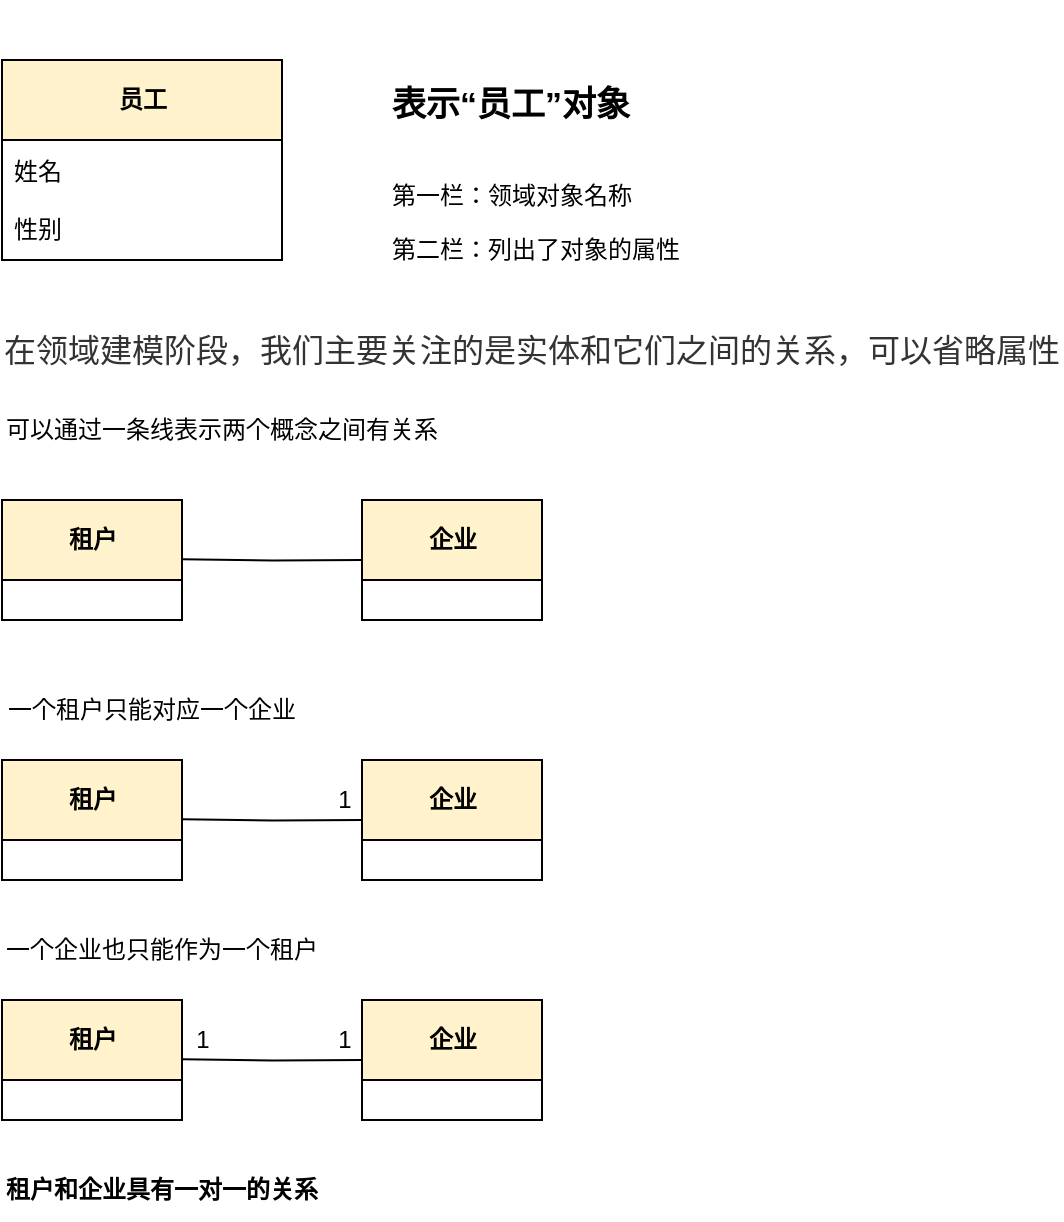 <mxfile version="20.7.4" type="device" pages="6"><diagram id="eKJdqd4EOX9Rdta-vBhV" name="一对一关联"><mxGraphModel dx="273" dy="810" grid="1" gridSize="10" guides="1" tooltips="1" connect="1" arrows="1" fold="1" page="1" pageScale="1" pageWidth="827" pageHeight="1169" math="0" shadow="0"><root><mxCell id="0"/><mxCell id="1" parent="0"/><mxCell id="ZafRibYOGoRavi8sq0Tk-17" value="&lt;div style=&quot;&quot;&gt;&lt;b style=&quot;background-color: rgb(255, 243, 204);&quot;&gt;员工&lt;/b&gt;&lt;/div&gt;" style="swimlane;fontStyle=0;align=center;verticalAlign=middle;childLayout=stackLayout;horizontal=1;startSize=40;horizontalStack=0;resizeParent=1;resizeParentMax=0;resizeLast=0;collapsible=0;marginBottom=0;html=1;fillColor=#fff2cc;strokeColor=#000000;" parent="1" vertex="1"><mxGeometry x="850" y="40" width="140" height="100" as="geometry"/></mxCell><mxCell id="ZafRibYOGoRavi8sq0Tk-18" value="姓名&lt;br&gt;&lt;br&gt;性别" style="text;html=1;strokeColor=none;fillColor=none;align=left;verticalAlign=middle;spacingLeft=4;spacingRight=4;overflow=hidden;rotatable=0;points=[[0,0.5],[1,0.5]];portConstraint=eastwest;" parent="ZafRibYOGoRavi8sq0Tk-17" vertex="1"><mxGeometry y="40" width="140" height="60" as="geometry"/></mxCell><mxCell id="ZafRibYOGoRavi8sq0Tk-24" value="&lt;h1&gt;&lt;font style=&quot;font-size: 17px;&quot;&gt;表示“员工”对象&lt;/font&gt;&lt;/h1&gt;&lt;p style=&quot;font-size: 12px;&quot;&gt;&lt;font style=&quot;font-size: 12px;&quot;&gt;第一栏：领域对象名称&lt;/font&gt;&lt;/p&gt;&lt;p style=&quot;font-size: 12px;&quot;&gt;&lt;font style=&quot;font-size: 12px;&quot;&gt;第二栏：列出了对象的属性&lt;/font&gt;&lt;/p&gt;" style="text;html=1;strokeColor=none;fillColor=none;spacing=5;spacingTop=-20;whiteSpace=wrap;overflow=hidden;rounded=0;labelBackgroundColor=#FFFFFF;fontSize=18;" parent="1" vertex="1"><mxGeometry x="1040" y="20" width="160" height="140" as="geometry"/></mxCell><mxCell id="ZafRibYOGoRavi8sq0Tk-26" value="&lt;span style=&quot;color: rgb(51, 51, 51); font-family: &amp;quot;PingFang SC&amp;quot;, Avenir, Tahoma, Arial, &amp;quot;Lantinghei SC&amp;quot;, &amp;quot;Microsoft Yahei&amp;quot;, &amp;quot;Hiragino Sans GB&amp;quot;, &amp;quot;Microsoft Sans Serif&amp;quot;, &amp;quot;WenQuanYi Micro Hei&amp;quot;, Helvetica, sans-serif; font-size: 16px; text-align: start;&quot;&gt;在领域建模阶段，我们主要关注的是实体和它们之间的关系，可以省略属性&lt;/span&gt;" style="text;html=1;strokeColor=none;fillColor=none;align=center;verticalAlign=middle;whiteSpace=wrap;rounded=0;labelBackgroundColor=#FFFFFF;fontSize=12;" parent="1" vertex="1"><mxGeometry x="850" y="170" width="530" height="30" as="geometry"/></mxCell><mxCell id="ZafRibYOGoRavi8sq0Tk-27" value="可以通过一条线表示两个概念之间有关系" style="text;html=1;strokeColor=none;fillColor=none;align=center;verticalAlign=middle;whiteSpace=wrap;rounded=0;labelBackgroundColor=#FFFFFF;fontSize=12;" parent="1" vertex="1"><mxGeometry x="850" y="210" width="220" height="30" as="geometry"/></mxCell><mxCell id="ZafRibYOGoRavi8sq0Tk-28" value="&lt;div style=&quot;&quot;&gt;&lt;b style=&quot;background-color: rgb(255, 243, 204);&quot;&gt;租户&lt;/b&gt;&lt;/div&gt;" style="swimlane;fontStyle=0;align=center;verticalAlign=middle;childLayout=stackLayout;horizontal=1;startSize=40;horizontalStack=0;resizeParent=1;resizeParentMax=0;resizeLast=0;collapsible=0;marginBottom=0;html=1;fillColor=#fff2cc;strokeColor=#000000;" parent="1" vertex="1"><mxGeometry x="850" y="260" width="90" height="60" as="geometry"/></mxCell><mxCell id="ZafRibYOGoRavi8sq0Tk-30" value="&lt;div style=&quot;&quot;&gt;&lt;b style=&quot;background-color: rgb(255, 243, 204);&quot;&gt;企业&lt;/b&gt;&lt;/div&gt;" style="swimlane;fontStyle=0;align=center;verticalAlign=middle;childLayout=stackLayout;horizontal=1;startSize=40;horizontalStack=0;resizeParent=1;resizeParentMax=0;resizeLast=0;collapsible=0;marginBottom=0;html=1;fillColor=#fff2cc;strokeColor=#000000;" parent="1" vertex="1"><mxGeometry x="1030" y="260" width="90" height="60" as="geometry"/></mxCell><mxCell id="ZafRibYOGoRavi8sq0Tk-39" value="" style="endArrow=none;html=1;endSize=12;startArrow=none;startSize=14;startFill=0;edgeStyle=orthogonalEdgeStyle;align=center;verticalAlign=bottom;endFill=0;rounded=0;fontSize=12;entryX=0;entryY=0.5;entryDx=0;entryDy=0;" parent="1" target="ZafRibYOGoRavi8sq0Tk-30" edge="1"><mxGeometry y="3" relative="1" as="geometry"><mxPoint x="940" y="289.68" as="sourcePoint"/><mxPoint x="1010" y="289.68" as="targetPoint"/><Array as="points"/></mxGeometry></mxCell><mxCell id="ZafRibYOGoRavi8sq0Tk-40" value="一个租户只能对应一个企业" style="text;html=1;strokeColor=none;fillColor=none;align=center;verticalAlign=middle;whiteSpace=wrap;rounded=0;labelBackgroundColor=#FFFFFF;fontSize=12;" parent="1" vertex="1"><mxGeometry x="850" y="350" width="150" height="30" as="geometry"/></mxCell><mxCell id="ZafRibYOGoRavi8sq0Tk-50" value="&lt;div style=&quot;&quot;&gt;&lt;b style=&quot;background-color: rgb(255, 243, 204);&quot;&gt;租户&lt;/b&gt;&lt;/div&gt;" style="swimlane;fontStyle=0;align=center;verticalAlign=middle;childLayout=stackLayout;horizontal=1;startSize=40;horizontalStack=0;resizeParent=1;resizeParentMax=0;resizeLast=0;collapsible=0;marginBottom=0;html=1;fillColor=#fff2cc;strokeColor=#000000;" parent="1" vertex="1"><mxGeometry x="850" y="390" width="90" height="60" as="geometry"/></mxCell><mxCell id="ZafRibYOGoRavi8sq0Tk-51" value="&lt;div style=&quot;&quot;&gt;&lt;b style=&quot;background-color: rgb(255, 243, 204);&quot;&gt;企业&lt;/b&gt;&lt;/div&gt;" style="swimlane;fontStyle=0;align=center;verticalAlign=middle;childLayout=stackLayout;horizontal=1;startSize=40;horizontalStack=0;resizeParent=1;resizeParentMax=0;resizeLast=0;collapsible=0;marginBottom=0;html=1;fillColor=#fff2cc;strokeColor=#000000;" parent="1" vertex="1"><mxGeometry x="1030" y="390" width="90" height="60" as="geometry"/></mxCell><mxCell id="ZafRibYOGoRavi8sq0Tk-52" value="" style="endArrow=none;html=1;endSize=12;startArrow=none;startSize=14;startFill=0;edgeStyle=orthogonalEdgeStyle;align=center;verticalAlign=bottom;endFill=0;rounded=0;fontSize=12;entryX=0;entryY=0.5;entryDx=0;entryDy=0;" parent="1" target="ZafRibYOGoRavi8sq0Tk-51" edge="1"><mxGeometry y="3" relative="1" as="geometry"><mxPoint x="940" y="419.68" as="sourcePoint"/><mxPoint x="1010" y="419.68" as="targetPoint"/><Array as="points"/></mxGeometry></mxCell><mxCell id="ZafRibYOGoRavi8sq0Tk-53" value="1" style="edgeLabel;html=1;align=center;verticalAlign=middle;resizable=0;points=[];fontSize=12;" parent="ZafRibYOGoRavi8sq0Tk-52" vertex="1" connectable="0"><mxGeometry x="0.278" relative="1" as="geometry"><mxPoint x="23" y="-10" as="offset"/></mxGeometry></mxCell><mxCell id="ZafRibYOGoRavi8sq0Tk-54" value="一个企业也只能作为一个租户" style="text;html=1;strokeColor=none;fillColor=none;align=center;verticalAlign=middle;whiteSpace=wrap;rounded=0;labelBackgroundColor=#FFFFFF;fontSize=12;" parent="1" vertex="1"><mxGeometry x="850" y="470" width="160" height="30" as="geometry"/></mxCell><mxCell id="ZafRibYOGoRavi8sq0Tk-55" value="&lt;div style=&quot;&quot;&gt;&lt;b style=&quot;background-color: rgb(255, 243, 204);&quot;&gt;租户&lt;/b&gt;&lt;/div&gt;" style="swimlane;fontStyle=0;align=center;verticalAlign=middle;childLayout=stackLayout;horizontal=1;startSize=40;horizontalStack=0;resizeParent=1;resizeParentMax=0;resizeLast=0;collapsible=0;marginBottom=0;html=1;fillColor=#fff2cc;strokeColor=#000000;" parent="1" vertex="1"><mxGeometry x="850" y="510" width="90" height="60" as="geometry"/></mxCell><mxCell id="ZafRibYOGoRavi8sq0Tk-56" value="&lt;div style=&quot;&quot;&gt;&lt;b style=&quot;background-color: rgb(255, 243, 204);&quot;&gt;企业&lt;/b&gt;&lt;/div&gt;" style="swimlane;fontStyle=0;align=center;verticalAlign=middle;childLayout=stackLayout;horizontal=1;startSize=40;horizontalStack=0;resizeParent=1;resizeParentMax=0;resizeLast=0;collapsible=0;marginBottom=0;html=1;fillColor=#fff2cc;strokeColor=#000000;" parent="1" vertex="1"><mxGeometry x="1030" y="510" width="90" height="60" as="geometry"/></mxCell><mxCell id="ZafRibYOGoRavi8sq0Tk-57" value="" style="endArrow=none;html=1;endSize=12;startArrow=none;startSize=14;startFill=0;edgeStyle=orthogonalEdgeStyle;align=center;verticalAlign=bottom;endFill=0;rounded=0;fontSize=12;entryX=0;entryY=0.5;entryDx=0;entryDy=0;" parent="1" target="ZafRibYOGoRavi8sq0Tk-56" edge="1"><mxGeometry y="3" relative="1" as="geometry"><mxPoint x="940" y="539.68" as="sourcePoint"/><mxPoint x="1010" y="539.68" as="targetPoint"/><Array as="points"/></mxGeometry></mxCell><mxCell id="ZafRibYOGoRavi8sq0Tk-58" value="1" style="edgeLabel;html=1;align=center;verticalAlign=middle;resizable=0;points=[];fontSize=12;" parent="ZafRibYOGoRavi8sq0Tk-57" vertex="1" connectable="0"><mxGeometry x="0.278" relative="1" as="geometry"><mxPoint x="23" y="-10" as="offset"/></mxGeometry></mxCell><mxCell id="ZafRibYOGoRavi8sq0Tk-59" value="1" style="edgeLabel;html=1;align=center;verticalAlign=middle;resizable=0;points=[];fontSize=12;" parent="ZafRibYOGoRavi8sq0Tk-57" vertex="1" connectable="0"><mxGeometry x="-0.358" y="1" relative="1" as="geometry"><mxPoint x="-19" y="-9" as="offset"/></mxGeometry></mxCell><mxCell id="ZafRibYOGoRavi8sq0Tk-60" value="租户和企业具有一对一的关系" style="text;html=1;strokeColor=none;fillColor=none;align=center;verticalAlign=middle;whiteSpace=wrap;rounded=0;labelBackgroundColor=#FFFFFF;fontSize=12;fontStyle=1" parent="1" vertex="1"><mxGeometry x="850" y="590" width="160" height="30" as="geometry"/></mxCell></root></mxGraphModel></diagram><diagram id="zCrW9vmhZPZA1GzhwRUS" name="一对多关联"><mxGraphModel dx="273" dy="810" grid="1" gridSize="10" guides="1" tooltips="1" connect="1" arrows="1" fold="1" page="1" pageScale="1" pageWidth="827" pageHeight="1169" math="0" shadow="0"><root><mxCell id="0"/><mxCell id="1" parent="0"/><mxCell id="GxBRG-Lg1LjdzrbR3iQc-1" value="&lt;div style=&quot;&quot;&gt;&lt;b style=&quot;background-color: rgb(255, 243, 204);&quot;&gt;租户&lt;/b&gt;&lt;/div&gt;" style="swimlane;fontStyle=0;align=center;verticalAlign=middle;childLayout=stackLayout;horizontal=1;startSize=40;horizontalStack=0;resizeParent=1;resizeParentMax=0;resizeLast=0;collapsible=0;marginBottom=0;html=1;fillColor=#fff2cc;strokeColor=#000000;" parent="1" vertex="1"><mxGeometry x="840" y="120" width="90" height="60" as="geometry"/></mxCell><mxCell id="GxBRG-Lg1LjdzrbR3iQc-2" value="&lt;div style=&quot;&quot;&gt;&lt;b style=&quot;background-color: rgb(255, 243, 204);&quot;&gt;企业&lt;/b&gt;&lt;/div&gt;" style="swimlane;fontStyle=0;align=center;verticalAlign=middle;childLayout=stackLayout;horizontal=1;startSize=40;horizontalStack=0;resizeParent=1;resizeParentMax=0;resizeLast=0;collapsible=0;marginBottom=0;html=1;fillColor=#fff2cc;strokeColor=#000000;" parent="1" vertex="1"><mxGeometry x="1020" y="120" width="90" height="60" as="geometry"/></mxCell><mxCell id="GxBRG-Lg1LjdzrbR3iQc-3" value="" style="endArrow=none;html=1;endSize=12;startArrow=none;startSize=14;startFill=0;edgeStyle=orthogonalEdgeStyle;align=center;verticalAlign=bottom;endFill=0;rounded=0;fontSize=12;entryX=0;entryY=0.5;entryDx=0;entryDy=0;" parent="1" target="GxBRG-Lg1LjdzrbR3iQc-2" edge="1"><mxGeometry y="3" relative="1" as="geometry"><mxPoint x="930" y="149.68" as="sourcePoint"/><mxPoint x="1000" y="149.68" as="targetPoint"/><Array as="points"/></mxGeometry></mxCell><mxCell id="GxBRG-Lg1LjdzrbR3iQc-4" value="1" style="edgeLabel;html=1;align=center;verticalAlign=middle;resizable=0;points=[];fontSize=12;" parent="GxBRG-Lg1LjdzrbR3iQc-3" vertex="1" connectable="0"><mxGeometry x="0.278" relative="1" as="geometry"><mxPoint x="23" y="-10" as="offset"/></mxGeometry></mxCell><mxCell id="GxBRG-Lg1LjdzrbR3iQc-5" value="1" style="edgeLabel;html=1;align=center;verticalAlign=middle;resizable=0;points=[];fontSize=12;" parent="GxBRG-Lg1LjdzrbR3iQc-3" vertex="1" connectable="0"><mxGeometry x="-0.358" y="1" relative="1" as="geometry"><mxPoint x="-19" y="-9" as="offset"/></mxGeometry></mxCell><mxCell id="z7-Pcsw1CjU6YSUeihJI-1" value="一个开发中心只能属于一个企业&lt;br&gt;&lt;br&gt;一个企业可以有多个开发中心" style="text;html=1;strokeColor=none;fillColor=none;align=left;verticalAlign=middle;whiteSpace=wrap;rounded=0;labelBackgroundColor=#FFFFFF;fontSize=12;" parent="1" vertex="1"><mxGeometry x="840" y="10" width="180" height="50" as="geometry"/></mxCell><mxCell id="z7-Pcsw1CjU6YSUeihJI-2" value="&lt;div style=&quot;&quot;&gt;&lt;b style=&quot;background-color: rgb(255, 243, 204);&quot;&gt;开发中心&lt;/b&gt;&lt;/div&gt;" style="swimlane;fontStyle=0;align=center;verticalAlign=middle;childLayout=stackLayout;horizontal=1;startSize=40;horizontalStack=0;resizeParent=1;resizeParentMax=0;resizeLast=0;collapsible=0;marginBottom=0;html=1;fillColor=#fff2cc;strokeColor=#000000;" parent="1" vertex="1"><mxGeometry x="1020" y="250" width="90" height="60" as="geometry"/></mxCell><mxCell id="z7-Pcsw1CjU6YSUeihJI-6" value="" style="endArrow=none;html=1;endSize=12;startArrow=none;startSize=14;startFill=0;edgeStyle=orthogonalEdgeStyle;align=center;verticalAlign=bottom;endFill=0;rounded=0;fontSize=12;" parent="1" edge="1"><mxGeometry y="3" relative="1" as="geometry"><mxPoint x="1064.58" y="180" as="sourcePoint"/><mxPoint x="1064.58" y="250" as="targetPoint"/></mxGeometry></mxCell><mxCell id="z7-Pcsw1CjU6YSUeihJI-8" value="1" style="edgeLabel;html=1;align=center;verticalAlign=middle;resizable=0;points=[];fontSize=12;" parent="z7-Pcsw1CjU6YSUeihJI-6" vertex="1" connectable="0"><mxGeometry x="-0.629" y="-1" relative="1" as="geometry"><mxPoint x="-14" as="offset"/></mxGeometry></mxCell><mxCell id="z7-Pcsw1CjU6YSUeihJI-9" value="*" style="edgeLabel;html=1;align=center;verticalAlign=middle;resizable=0;points=[];fontSize=12;" parent="z7-Pcsw1CjU6YSUeihJI-6" vertex="1" connectable="0"><mxGeometry x="0.562" y="-3" relative="1" as="geometry"><mxPoint x="-12" as="offset"/></mxGeometry></mxCell><mxCell id="KsrI8KlLcHQdQGVlruSl-1" value="&lt;span style=&quot;font-weight: normal;&quot;&gt;企业和开发中心具有&lt;/span&gt;一对多关联" style="text;html=1;strokeColor=none;fillColor=none;align=center;verticalAlign=middle;whiteSpace=wrap;rounded=0;labelBackgroundColor=#FFFFFF;fontSize=12;fontStyle=1" parent="1" vertex="1"><mxGeometry x="840" y="70" width="170" height="30" as="geometry"/></mxCell></root></mxGraphModel></diagram><diagram id="PboHr-n8Q_JitkxDRwGd" name="自关联"><mxGraphModel dx="273" dy="810" grid="1" gridSize="10" guides="1" tooltips="1" connect="1" arrows="1" fold="1" page="1" pageScale="1" pageWidth="827" pageHeight="1169" math="0" shadow="0"><root><mxCell id="0"/><mxCell id="1" parent="0"/><mxCell id="7JxE3brVRAMD8bklHST7-1" value="&lt;div style=&quot;&quot;&gt;&lt;b style=&quot;background-color: rgb(255, 243, 204);&quot;&gt;组织&lt;/b&gt;&lt;/div&gt;" style="swimlane;fontStyle=0;align=center;verticalAlign=middle;childLayout=stackLayout;horizontal=1;startSize=40;horizontalStack=0;resizeParent=1;resizeParentMax=0;resizeLast=0;collapsible=0;marginBottom=0;html=1;fillColor=#fff2cc;strokeColor=#000000;" parent="1" vertex="1"><mxGeometry x="840" y="120" width="90" height="60" as="geometry"/></mxCell><mxCell id="7JxE3brVRAMD8bklHST7-2" value="" style="html=1;verticalAlign=bottom;labelBackgroundColor=none;endArrow=none;endFill=0;endSize=6;align=left;rounded=0;fontSize=12;" parent="1" edge="1"><mxGeometry x="-1" relative="1" as="geometry"><mxPoint x="930" y="170" as="sourcePoint"/><mxPoint x="884.5" y="120" as="targetPoint"/><Array as="points"><mxPoint x="970" y="170"/><mxPoint x="970" y="120"/><mxPoint x="970" y="80"/><mxPoint x="885" y="80"/></Array></mxGeometry></mxCell><mxCell id="7JxE3brVRAMD8bklHST7-3" value="上级" style="edgeLabel;html=1;align=center;verticalAlign=middle;resizable=0;points=[];fontSize=12;" parent="7JxE3brVRAMD8bklHST7-2" vertex="1" connectable="0"><mxGeometry x="0.859" relative="1" as="geometry"><mxPoint x="15" as="offset"/></mxGeometry></mxCell><mxCell id="7JxE3brVRAMD8bklHST7-4" value="1" style="edgeLabel;html=1;align=center;verticalAlign=middle;resizable=0;points=[];fontSize=12;" parent="7JxE3brVRAMD8bklHST7-2" vertex="1" connectable="0"><mxGeometry x="0.741" y="-1" relative="1" as="geometry"><mxPoint x="-14" y="13" as="offset"/></mxGeometry></mxCell><mxCell id="7JxE3brVRAMD8bklHST7-5" value="下级" style="edgeLabel;html=1;align=center;verticalAlign=middle;resizable=0;points=[];fontSize=12;" parent="7JxE3brVRAMD8bklHST7-2" vertex="1" connectable="0"><mxGeometry x="-0.857" y="1" relative="1" as="geometry"><mxPoint y="11" as="offset"/></mxGeometry></mxCell><mxCell id="7JxE3brVRAMD8bklHST7-6" value="*" style="edgeLabel;html=1;align=center;verticalAlign=middle;resizable=0;points=[];fontSize=12;" parent="7JxE3brVRAMD8bklHST7-2" vertex="1" connectable="0"><mxGeometry x="-0.872" relative="1" as="geometry"><mxPoint y="-10" as="offset"/></mxGeometry></mxCell><mxCell id="s7Jkz68JyUq1011r5E9f-1" value="&lt;span style=&quot;font-weight: 400;&quot;&gt;一个组织可以有多个组织作为自己的下级；&lt;br&gt;而一个组织只能有一个组织作为自己的上级&lt;/span&gt;" style="text;html=1;strokeColor=none;fillColor=none;align=center;verticalAlign=middle;whiteSpace=wrap;rounded=0;labelBackgroundColor=#FFFFFF;fontSize=12;fontStyle=1" parent="1" vertex="1"><mxGeometry x="840" y="10" width="240" height="30" as="geometry"/></mxCell></root></mxGraphModel></diagram><diagram id="0S62B54ZqOEtsQokUxjq" name="约束"><mxGraphModel dx="273" dy="810" grid="1" gridSize="10" guides="1" tooltips="1" connect="1" arrows="1" fold="1" page="1" pageScale="1" pageWidth="827" pageHeight="1169" math="0" shadow="0"><root><mxCell id="0"/><mxCell id="1" parent="0"/><mxCell id="gMYuUShqugn5FP3mbt6--1" value="&lt;span style=&quot;font-weight: 400;&quot;&gt;在 UML 中，用大括号括起来的内容称为“&lt;/span&gt;约束&lt;span style=&quot;font-weight: 400;&quot;&gt;”（constraint）。&lt;br&gt;&lt;br&gt;和一般性的注释不同，凡是约束，必须在程序中的某个地方进行实现。&lt;br&gt;&lt;br&gt;约束也是一种业务规则，应该加进前面讲过的业务规则表。&lt;/span&gt;" style="text;html=1;strokeColor=none;fillColor=none;align=left;verticalAlign=middle;whiteSpace=wrap;rounded=0;labelBackgroundColor=#FFFFFF;fontSize=12;fontStyle=1" parent="1" vertex="1"><mxGeometry x="880" y="40" width="380" height="90" as="geometry"/></mxCell><mxCell id="tC2B9jiKrhBu8BmsiOUr-1" value="&lt;div style=&quot;&quot;&gt;&lt;b style=&quot;background-color: rgb(255, 243, 204);&quot;&gt;组织&lt;/b&gt;&lt;/div&gt;" style="swimlane;fontStyle=0;align=center;verticalAlign=middle;childLayout=stackLayout;horizontal=1;startSize=40;horizontalStack=0;resizeParent=1;resizeParentMax=0;resizeLast=0;collapsible=0;marginBottom=0;html=1;fillColor=#fff2cc;strokeColor=#000000;" parent="1" vertex="1"><mxGeometry x="1140" y="340" width="90" height="60" as="geometry"/></mxCell><mxCell id="tC2B9jiKrhBu8BmsiOUr-2" value="" style="html=1;verticalAlign=bottom;labelBackgroundColor=none;endArrow=none;endFill=0;endSize=6;align=left;rounded=0;fontSize=12;" parent="1" edge="1"><mxGeometry x="-1" relative="1" as="geometry"><mxPoint x="1230" y="390" as="sourcePoint"/><mxPoint x="1184.5" y="340" as="targetPoint"/><Array as="points"><mxPoint x="1270" y="390"/><mxPoint x="1270" y="340"/><mxPoint x="1270" y="300"/><mxPoint x="1185" y="300"/></Array></mxGeometry></mxCell><mxCell id="tC2B9jiKrhBu8BmsiOUr-3" value="上级" style="edgeLabel;html=1;align=center;verticalAlign=middle;resizable=0;points=[];fontSize=12;" parent="tC2B9jiKrhBu8BmsiOUr-2" vertex="1" connectable="0"><mxGeometry x="0.859" relative="1" as="geometry"><mxPoint x="15" as="offset"/></mxGeometry></mxCell><mxCell id="tC2B9jiKrhBu8BmsiOUr-4" value="1" style="edgeLabel;html=1;align=center;verticalAlign=middle;resizable=0;points=[];fontSize=12;" parent="tC2B9jiKrhBu8BmsiOUr-2" vertex="1" connectable="0"><mxGeometry x="0.741" y="-1" relative="1" as="geometry"><mxPoint x="-14" y="13" as="offset"/></mxGeometry></mxCell><mxCell id="tC2B9jiKrhBu8BmsiOUr-5" value="下级" style="edgeLabel;html=1;align=center;verticalAlign=middle;resizable=0;points=[];fontSize=12;" parent="tC2B9jiKrhBu8BmsiOUr-2" vertex="1" connectable="0"><mxGeometry x="-0.857" y="1" relative="1" as="geometry"><mxPoint y="11" as="offset"/></mxGeometry></mxCell><mxCell id="tC2B9jiKrhBu8BmsiOUr-6" value="*" style="edgeLabel;html=1;align=center;verticalAlign=middle;resizable=0;points=[];fontSize=12;" parent="tC2B9jiKrhBu8BmsiOUr-2" vertex="1" connectable="0"><mxGeometry x="-0.872" relative="1" as="geometry"><mxPoint y="-10" as="offset"/></mxGeometry></mxCell><mxCell id="tC2B9jiKrhBu8BmsiOUr-7" value="{&lt;br&gt;- 开发组的上级只能是开发中心&lt;br&gt;- 开发中心和直属部门的上级只能是企业&lt;br&gt;- 企业没有上级&lt;br&gt;- 开发组和直属部门没有下级&lt;br&gt;}" style="shape=note2;boundedLbl=1;whiteSpace=wrap;html=1;size=25;verticalAlign=top;align=left;labelBackgroundColor=#f8cecc;strokeColor=#b85450;fontSize=12;fillColor=#f8cecc;" parent="1" vertex="1"><mxGeometry x="880" y="160" width="230" height="140" as="geometry"/></mxCell><mxCell id="tC2B9jiKrhBu8BmsiOUr-16" value="" style="endArrow=none;dashed=1;html=1;rounded=0;fontSize=12;exitX=0;exitY=0;exitDx=0;exitDy=0;entryX=1;entryY=1;entryDx=0;entryDy=0;entryPerimeter=0;" parent="1" source="tC2B9jiKrhBu8BmsiOUr-1" target="tC2B9jiKrhBu8BmsiOUr-7" edge="1"><mxGeometry width="50" height="50" relative="1" as="geometry"><mxPoint x="1030" y="350" as="sourcePoint"/><mxPoint x="1080" y="300" as="targetPoint"/></mxGeometry></mxCell></root></mxGraphModel></diagram><diagram id="CtNPnuui2jBBuhe2npAI" name="多对多关联"><mxGraphModel dx="273" dy="810" grid="1" gridSize="10" guides="1" tooltips="1" connect="1" arrows="1" fold="1" page="1" pageScale="1" pageWidth="827" pageHeight="1169" math="0" shadow="0"><root><mxCell id="0"/><mxCell id="1" parent="0"/><mxCell id="TD6Hwdg_4bpu-z66QdqW-1" value="&lt;span style=&quot;font-weight: 400;&quot;&gt;一个员工可以担任多个岗位，而一个岗位也可以有多个员工担任&lt;/span&gt;" style="text;html=1;strokeColor=none;fillColor=none;align=left;verticalAlign=middle;whiteSpace=wrap;rounded=0;labelBackgroundColor=#FFFFFF;fontSize=12;fontStyle=1" parent="1" vertex="1"><mxGeometry x="880" y="40" width="350" height="40" as="geometry"/></mxCell><mxCell id="kfSsYvma4Ugwb_GaOKny-1" value="&lt;div style=&quot;&quot;&gt;&lt;b style=&quot;background-color: rgb(255, 243, 204);&quot;&gt;员工&lt;/b&gt;&lt;/div&gt;" style="swimlane;fontStyle=0;align=center;verticalAlign=middle;childLayout=stackLayout;horizontal=1;startSize=40;horizontalStack=0;resizeParent=1;resizeParentMax=0;resizeLast=0;collapsible=0;marginBottom=0;html=1;fillColor=#fff2cc;strokeColor=#000000;" parent="1" vertex="1"><mxGeometry x="880" y="120" width="90" height="60" as="geometry"/></mxCell><mxCell id="kfSsYvma4Ugwb_GaOKny-2" value="&lt;div style=&quot;&quot;&gt;&lt;b style=&quot;background-color: rgb(255, 243, 204);&quot;&gt;岗位&lt;/b&gt;&lt;/div&gt;" style="swimlane;fontStyle=0;align=center;verticalAlign=middle;childLayout=stackLayout;horizontal=1;startSize=40;horizontalStack=0;resizeParent=1;resizeParentMax=0;resizeLast=0;collapsible=0;marginBottom=0;html=1;fillColor=#fff2cc;strokeColor=#000000;" parent="1" vertex="1"><mxGeometry x="1060" y="120" width="90" height="60" as="geometry"/></mxCell><mxCell id="kfSsYvma4Ugwb_GaOKny-3" value="" style="endArrow=none;html=1;endSize=12;startArrow=none;startSize=14;startFill=0;edgeStyle=orthogonalEdgeStyle;align=center;verticalAlign=bottom;endFill=0;rounded=0;fontSize=12;entryX=0;entryY=0.5;entryDx=0;entryDy=0;" parent="1" target="kfSsYvma4Ugwb_GaOKny-2" edge="1"><mxGeometry y="3" relative="1" as="geometry"><mxPoint x="970" y="149.68" as="sourcePoint"/><mxPoint x="1040" y="149.68" as="targetPoint"/><Array as="points"/></mxGeometry></mxCell><mxCell id="kfSsYvma4Ugwb_GaOKny-4" value="*" style="edgeLabel;html=1;align=center;verticalAlign=middle;resizable=0;points=[];fontSize=12;" parent="kfSsYvma4Ugwb_GaOKny-3" vertex="1" connectable="0"><mxGeometry x="0.278" relative="1" as="geometry"><mxPoint x="23" y="-10" as="offset"/></mxGeometry></mxCell><mxCell id="kfSsYvma4Ugwb_GaOKny-5" value="*" style="edgeLabel;html=1;align=center;verticalAlign=middle;resizable=0;points=[];fontSize=12;" parent="kfSsYvma4Ugwb_GaOKny-3" vertex="1" connectable="0"><mxGeometry x="-0.358" y="1" relative="1" as="geometry"><mxPoint x="-19" y="-9" as="offset"/></mxGeometry></mxCell></root></mxGraphModel></diagram><diagram id="Tl4KkXlIll4sO9Ry8EDe" name="多重性"><mxGraphModel dx="273" dy="810" grid="1" gridSize="10" guides="1" tooltips="1" connect="1" arrows="1" fold="1" page="1" pageScale="1" pageWidth="827" pageHeight="1169" math="0" shadow="0"><root><mxCell id="0"/><mxCell id="1" parent="0"/><mxCell id="G1LQhv4VNvP_uFBBkqZF-1" value="&lt;div style=&quot;&quot;&gt;&lt;b style=&quot;background-color: rgb(255, 243, 204);&quot;&gt;组织&lt;/b&gt;&lt;/div&gt;" style="swimlane;fontStyle=0;align=center;verticalAlign=middle;childLayout=stackLayout;horizontal=1;startSize=40;horizontalStack=0;resizeParent=1;resizeParentMax=0;resizeLast=0;collapsible=0;marginBottom=0;html=1;fillColor=#fff2cc;strokeColor=#000000;" parent="1" vertex="1"><mxGeometry x="880" y="140" width="90" height="60" as="geometry"/></mxCell><mxCell id="G1LQhv4VNvP_uFBBkqZF-2" value="&lt;div style=&quot;&quot;&gt;&lt;b style=&quot;background-color: rgb(255, 243, 204);&quot;&gt;员工&lt;/b&gt;&lt;/div&gt;" style="swimlane;fontStyle=0;align=center;verticalAlign=middle;childLayout=stackLayout;horizontal=1;startSize=40;horizontalStack=0;resizeParent=1;resizeParentMax=0;resizeLast=0;collapsible=0;marginBottom=0;html=1;fillColor=#fff2cc;strokeColor=#000000;" parent="1" vertex="1"><mxGeometry x="880" y="270" width="90" height="60" as="geometry"/></mxCell><mxCell id="G1LQhv4VNvP_uFBBkqZF-3" value="" style="endArrow=none;html=1;endSize=12;startArrow=none;startSize=14;startFill=0;edgeStyle=orthogonalEdgeStyle;align=center;verticalAlign=bottom;endFill=0;rounded=0;fontSize=12;" parent="1" edge="1"><mxGeometry y="3" relative="1" as="geometry"><mxPoint x="924.58" y="200.0" as="sourcePoint"/><mxPoint x="924.58" y="270.0" as="targetPoint"/></mxGeometry></mxCell><mxCell id="G1LQhv4VNvP_uFBBkqZF-4" value="1" style="edgeLabel;html=1;align=center;verticalAlign=middle;resizable=0;points=[];fontSize=12;" parent="G1LQhv4VNvP_uFBBkqZF-3" vertex="1" connectable="0"><mxGeometry x="-0.629" y="-1" relative="1" as="geometry"><mxPoint x="-14" as="offset"/></mxGeometry></mxCell><mxCell id="G1LQhv4VNvP_uFBBkqZF-5" value="0.. *" style="edgeLabel;html=1;align=center;verticalAlign=middle;resizable=0;points=[];fontSize=12;" parent="G1LQhv4VNvP_uFBBkqZF-3" vertex="1" connectable="0"><mxGeometry x="0.562" y="-3" relative="1" as="geometry"><mxPoint x="-12" as="offset"/></mxGeometry></mxCell><mxCell id="1BllLV3mI2M3-9tHFdV4-1" value="&lt;span style=&quot;color: rgb(51, 51, 51); font-family: &amp;quot;PingFang SC&amp;quot;, Avenir, Tahoma, Arial, &amp;quot;Lantinghei SC&amp;quot;, &amp;quot;Microsoft Yahei&amp;quot;, &amp;quot;Hiragino Sans GB&amp;quot;, &amp;quot;Microsoft Sans Serif&amp;quot;, &amp;quot;WenQuanYi Micro Hei&amp;quot;, Helvetica, sans-serif; font-size: 16px; font-weight: 400;&quot;&gt;关联两端的 “1” 或者 “*” 称为“&lt;/span&gt;&lt;span style=&quot;color: rgb(51, 51, 51); font-family: &amp;quot;PingFang SC&amp;quot;, Avenir, Tahoma, Arial, &amp;quot;Lantinghei SC&amp;quot;, &amp;quot;Microsoft Yahei&amp;quot;, &amp;quot;Hiragino Sans GB&amp;quot;, &amp;quot;Microsoft Sans Serif&amp;quot;, &amp;quot;WenQuanYi Micro Hei&amp;quot;, Helvetica, sans-serif; font-size: 16px;&quot;&gt;多重性&lt;/span&gt;&lt;span style=&quot;color: rgb(51, 51, 51); font-family: &amp;quot;PingFang SC&amp;quot;, Avenir, Tahoma, Arial, &amp;quot;Lantinghei SC&amp;quot;, &amp;quot;Microsoft Yahei&amp;quot;, &amp;quot;Hiragino Sans GB&amp;quot;, &amp;quot;Microsoft Sans Serif&amp;quot;, &amp;quot;WenQuanYi Micro Hei&amp;quot;, Helvetica, sans-serif; font-size: 16px; font-weight: 400;&quot;&gt;”&lt;/span&gt;" style="text;html=1;strokeColor=none;fillColor=none;align=left;verticalAlign=middle;whiteSpace=wrap;rounded=0;labelBackgroundColor=#FFFFFF;fontSize=12;fontStyle=1" parent="1" vertex="1"><mxGeometry x="880" y="40" width="350" height="40" as="geometry"/></mxCell><mxCell id="1BllLV3mI2M3-9tHFdV4-2" value="&lt;span style=&quot;font-weight: 400;&quot;&gt;一个组织可以没有任何员工&lt;/span&gt;" style="text;html=1;strokeColor=none;fillColor=none;align=left;verticalAlign=middle;whiteSpace=wrap;rounded=0;labelBackgroundColor=#FFFFFF;fontSize=12;fontStyle=1" parent="1" vertex="1"><mxGeometry x="880" y="100" width="350" height="30" as="geometry"/></mxCell><mxCell id="1BllLV3mI2M3-9tHFdV4-3" value="&lt;span style=&quot;font-weight: 400;&quot;&gt;一个员工必须属于一个组织&lt;/span&gt;" style="text;html=1;strokeColor=none;fillColor=none;align=left;verticalAlign=middle;whiteSpace=wrap;rounded=0;labelBackgroundColor=#FFFFFF;fontSize=12;fontStyle=1" parent="1" vertex="1"><mxGeometry x="880" y="360" width="350" height="30" as="geometry"/></mxCell><mxCell id="1BllLV3mI2M3-9tHFdV4-4" value="&lt;div style=&quot;&quot;&gt;&lt;b style=&quot;background-color: rgb(255, 243, 204);&quot;&gt;组织&lt;/b&gt;&lt;/div&gt;" style="swimlane;fontStyle=0;align=center;verticalAlign=middle;childLayout=stackLayout;horizontal=1;startSize=40;horizontalStack=0;resizeParent=1;resizeParentMax=0;resizeLast=0;collapsible=0;marginBottom=0;html=1;fillColor=#fff2cc;strokeColor=#000000;" parent="1" vertex="1"><mxGeometry x="880" y="400" width="90" height="60" as="geometry"/></mxCell><mxCell id="1BllLV3mI2M3-9tHFdV4-5" value="&lt;div style=&quot;&quot;&gt;&lt;b style=&quot;background-color: rgb(255, 243, 204);&quot;&gt;员工&lt;/b&gt;&lt;/div&gt;" style="swimlane;fontStyle=0;align=center;verticalAlign=middle;childLayout=stackLayout;horizontal=1;startSize=40;horizontalStack=0;resizeParent=1;resizeParentMax=0;resizeLast=0;collapsible=0;marginBottom=0;html=1;fillColor=#fff2cc;strokeColor=#000000;" parent="1" vertex="1"><mxGeometry x="880" y="530" width="90" height="60" as="geometry"/></mxCell><mxCell id="1BllLV3mI2M3-9tHFdV4-6" value="" style="endArrow=none;html=1;endSize=12;startArrow=none;startSize=14;startFill=0;edgeStyle=orthogonalEdgeStyle;align=center;verticalAlign=bottom;endFill=0;rounded=0;fontSize=12;" parent="1" edge="1"><mxGeometry y="3" relative="1" as="geometry"><mxPoint x="924.58" y="460.0" as="sourcePoint"/><mxPoint x="924.58" y="530.0" as="targetPoint"/></mxGeometry></mxCell><mxCell id="1BllLV3mI2M3-9tHFdV4-7" value="1.. 1" style="edgeLabel;html=1;align=center;verticalAlign=middle;resizable=0;points=[];fontSize=12;" parent="1BllLV3mI2M3-9tHFdV4-6" vertex="1" connectable="0"><mxGeometry x="-0.629" y="-1" relative="1" as="geometry"><mxPoint x="-14" as="offset"/></mxGeometry></mxCell><mxCell id="1BllLV3mI2M3-9tHFdV4-8" value="0.. *" style="edgeLabel;html=1;align=center;verticalAlign=middle;resizable=0;points=[];fontSize=12;" parent="1BllLV3mI2M3-9tHFdV4-6" vertex="1" connectable="0"><mxGeometry x="0.562" y="-3" relative="1" as="geometry"><mxPoint x="-12" as="offset"/></mxGeometry></mxCell></root></mxGraphModel></diagram></mxfile>